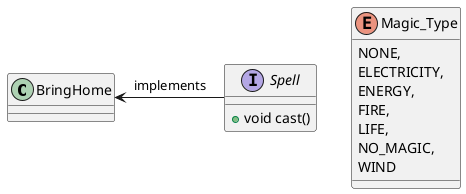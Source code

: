 @startuml
class BringHome{}

interface Spell{
    +void cast()
}

BringHome <- Spell: implements

enum Magic_Type{
NONE,
ELECTRICITY,
ENERGY,
FIRE,
LIFE,
NO_MAGIC,
WIND
}

@enduml